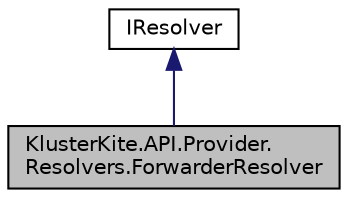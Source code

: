 digraph "KlusterKite.API.Provider.Resolvers.ForwarderResolver"
{
  edge [fontname="Helvetica",fontsize="10",labelfontname="Helvetica",labelfontsize="10"];
  node [fontname="Helvetica",fontsize="10",shape=record];
  Node2 [label="KlusterKite.API.Provider.\lResolvers.ForwarderResolver",height=0.2,width=0.4,color="black", fillcolor="grey75", style="filled", fontcolor="black"];
  Node3 -> Node2 [dir="back",color="midnightblue",fontsize="10",style="solid",fontname="Helvetica"];
  Node3 [label="IResolver",height=0.2,width=0.4,color="black", fillcolor="white", style="filled",URL="$interface_kluster_kite_1_1_a_p_i_1_1_provider_1_1_resolvers_1_1_i_resolver.html",tooltip="Resolves api requests for an object "];
}

